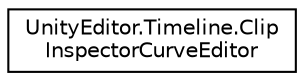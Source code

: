 digraph "Graphical Class Hierarchy"
{
 // LATEX_PDF_SIZE
  edge [fontname="Helvetica",fontsize="10",labelfontname="Helvetica",labelfontsize="10"];
  node [fontname="Helvetica",fontsize="10",shape=record];
  rankdir="LR";
  Node0 [label="UnityEditor.Timeline.Clip\lInspectorCurveEditor",height=0.2,width=0.4,color="black", fillcolor="white", style="filled",URL="$class_unity_editor_1_1_timeline_1_1_clip_inspector_curve_editor.html",tooltip=" "];
}
